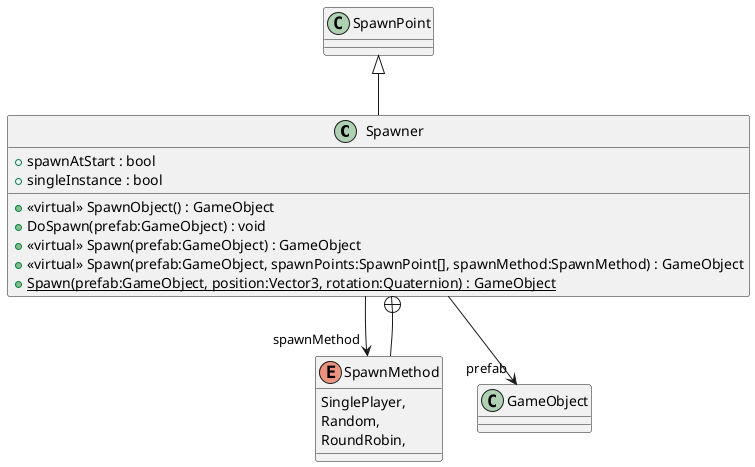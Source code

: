 @startuml
class Spawner {
    + spawnAtStart : bool
    + singleInstance : bool
    + <<virtual>> SpawnObject() : GameObject
    + DoSpawn(prefab:GameObject) : void
    + <<virtual>> Spawn(prefab:GameObject) : GameObject
    + <<virtual>> Spawn(prefab:GameObject, spawnPoints:SpawnPoint[], spawnMethod:SpawnMethod) : GameObject
    + {static} Spawn(prefab:GameObject, position:Vector3, rotation:Quaternion) : GameObject
}
enum SpawnMethod {
    SinglePlayer,
    Random,
    RoundRobin,
}
SpawnPoint <|-- Spawner
Spawner --> "prefab" GameObject
Spawner --> "spawnMethod" SpawnMethod
Spawner +-- SpawnMethod
@enduml
